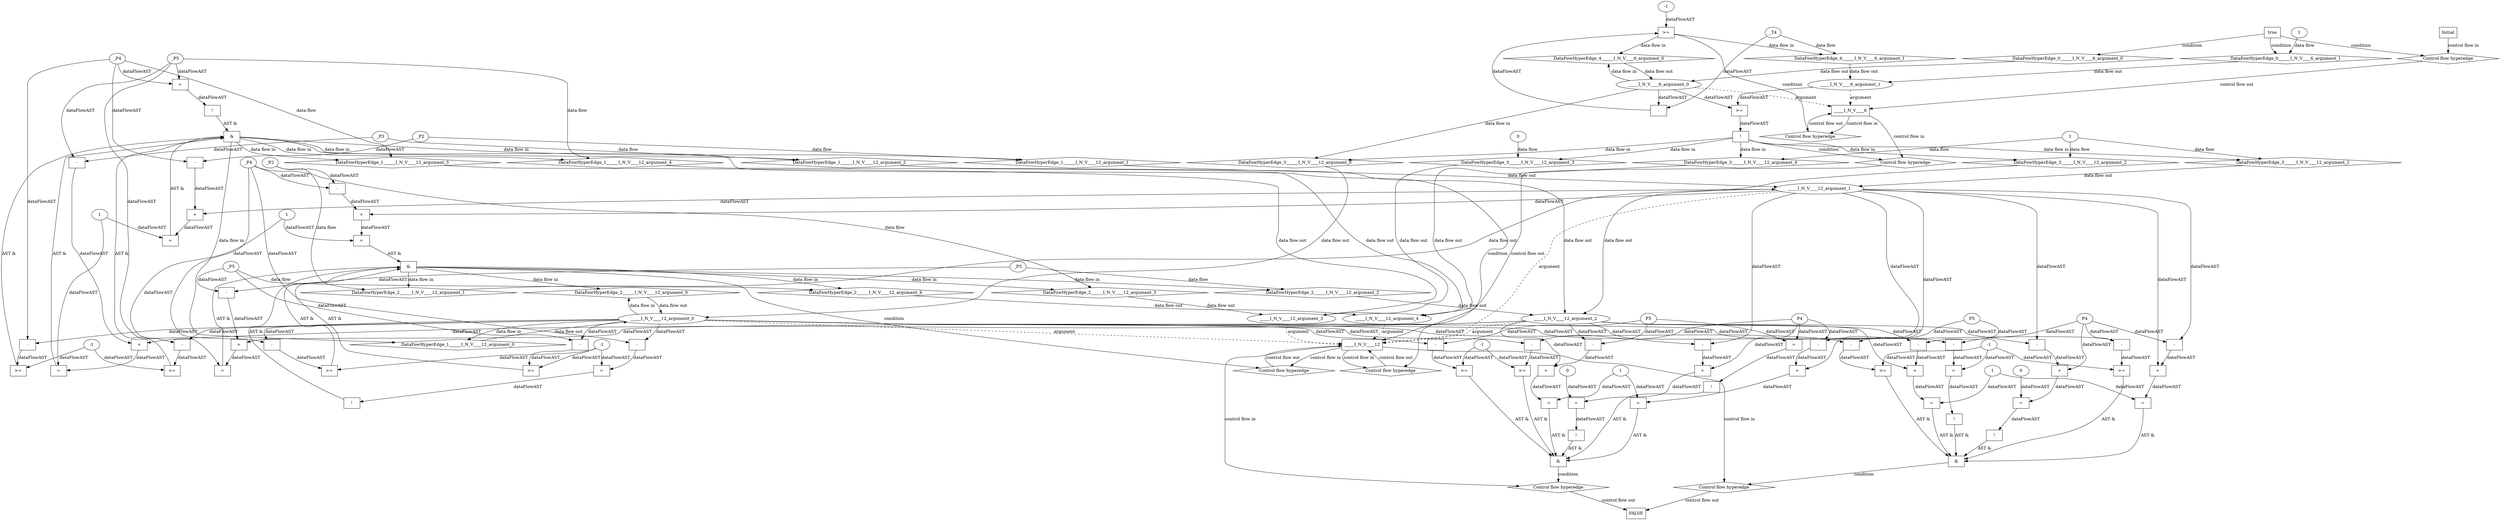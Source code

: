 digraph dag {
"_____I_N_V____12" [label="_____I_N_V____12" nodeName="_____I_N_V____12" class=cfn  shape="rect"];
"_____I_N_V____6" [label="_____I_N_V____6" nodeName="_____I_N_V____6" class=cfn  shape="rect"];
FALSE [label="FALSE" nodeName=FALSE class=cfn  shape="rect"];
Initial [label="Initial" nodeName=Initial class=cfn  shape="rect"];
ControlFowHyperEdge_0 [label="Control flow hyperedge" nodeName=ControlFowHyperEdge_0 class=controlFlowHyperEdge shape="diamond"];
"Initial" -> ControlFowHyperEdge_0 [label="control flow in"]
ControlFowHyperEdge_0 -> "_____I_N_V____6" [label="control flow out"]
ControlFowHyperEdge_1 [label="Control flow hyperedge" nodeName=ControlFowHyperEdge_1 class=controlFlowHyperEdge shape="diamond"];
"_____I_N_V____12" -> ControlFowHyperEdge_1 [label="control flow in"]
ControlFowHyperEdge_1 -> "_____I_N_V____12" [label="control flow out"]
ControlFowHyperEdge_2 [label="Control flow hyperedge" nodeName=ControlFowHyperEdge_2 class=controlFlowHyperEdge shape="diamond"];
"_____I_N_V____12" -> ControlFowHyperEdge_2 [label="control flow in"]
ControlFowHyperEdge_2 -> "_____I_N_V____12" [label="control flow out"]
ControlFowHyperEdge_3 [label="Control flow hyperedge" nodeName=ControlFowHyperEdge_3 class=controlFlowHyperEdge shape="diamond"];
"_____I_N_V____6" -> ControlFowHyperEdge_3 [label="control flow in"]
ControlFowHyperEdge_3 -> "_____I_N_V____12" [label="control flow out"]
ControlFowHyperEdge_4 [label="Control flow hyperedge" nodeName=ControlFowHyperEdge_4 class=controlFlowHyperEdge shape="diamond"];
"_____I_N_V____6" -> ControlFowHyperEdge_4 [label="control flow in"]
ControlFowHyperEdge_4 -> "_____I_N_V____6" [label="control flow out"]
ControlFowHyperEdge_5 [label="Control flow hyperedge" nodeName=ControlFowHyperEdge_5 class=controlFlowHyperEdge shape="diamond"];
"_____I_N_V____12" -> ControlFowHyperEdge_5 [label="control flow in"]
ControlFowHyperEdge_5 -> "FALSE" [label="control flow out"]
ControlFowHyperEdge_6 [label="Control flow hyperedge" nodeName=ControlFowHyperEdge_6 class=controlFlowHyperEdge shape="diamond"];
"_____I_N_V____12" -> ControlFowHyperEdge_6 [label="control flow in"]
ControlFowHyperEdge_6 -> "FALSE" [label="control flow out"]
"_____I_N_V____6_argument_0" [label="_____I_N_V____6_argument_0" nodeName=argument0 class=argument  head="_____I_N_V____6" shape="oval"];
"_____I_N_V____6_argument_0" -> "_____I_N_V____6"[label="argument" style="dashed"]
"_____I_N_V____6_argument_1" [label="_____I_N_V____6_argument_1" nodeName=argument1 class=argument  head="_____I_N_V____6" shape="oval"];
"_____I_N_V____6_argument_1" -> "_____I_N_V____6"[label="argument" style="dashed"]
"_____I_N_V____12_argument_0" [label="_____I_N_V____12_argument_0" nodeName=argument0 class=argument  head="_____I_N_V____12" shape="oval"];
"_____I_N_V____12_argument_0" -> "_____I_N_V____12"[label="argument" style="dashed"]
"_____I_N_V____12_argument_1" [label="_____I_N_V____12_argument_1" nodeName=argument1 class=argument  head="_____I_N_V____12" shape="oval"];
"_____I_N_V____12_argument_1" -> "_____I_N_V____12"[label="argument" style="dashed"]
"_____I_N_V____12_argument_2" [label="_____I_N_V____12_argument_2" nodeName=argument2 class=argument  head="_____I_N_V____12" shape="oval"];
"_____I_N_V____12_argument_2" -> "_____I_N_V____12"[label="argument" style="dashed"]
"_____I_N_V____12_argument_3" [label="_____I_N_V____12_argument_3" nodeName=argument3 class=argument  head="_____I_N_V____12" shape="oval"];
"_____I_N_V____12_argument_3" -> "_____I_N_V____12"[label="argument" style="dashed"]
"_____I_N_V____12_argument_4" [label="_____I_N_V____12_argument_4" nodeName=argument4 class=argument  head="_____I_N_V____12" shape="oval"];
"_____I_N_V____12_argument_4" -> "_____I_N_V____12"[label="argument" style="dashed"]

"true_0" [label="true" nodeName="true_0" class=true shape="rect"];
"true_0" -> "ControlFowHyperEdge_0" [label="condition"];
"xxx_____I_N_V____6___Initial_0xxxdataFlow_0_node_0" [label="1" nodeName="xxx_____I_N_V____6___Initial_0xxxdataFlow_0_node_0" class=Literal ];

"xxx_____I_N_V____6___Initial_0xxxdataFlow_0_node_0" -> "DataFowHyperEdge_0______I_N_V____6_argument_1" [label="data flow"];
"xxx_____I_N_V____12________I_N_V____12_1xxx_and" [label="&" nodeName="xxx_____I_N_V____12________I_N_V____12_1xxx_and" class=Operator shape="rect"];
"xxx_____I_N_V____12________I_N_V____12_1xxxguard1_node_0" [label="=" nodeName="xxx_____I_N_V____12________I_N_V____12_1xxxguard1_node_0" class=Operator  shape="rect"];
"xxx_____I_N_V____12________I_N_V____12_1xxxguard1_node_1" [label="+" nodeName="xxx_____I_N_V____12________I_N_V____12_1xxxguard1_node_1" class= Operator shape="rect"];
"xxx_____I_N_V____12________I_N_V____12_1xxxguard1_node_3" [label="-" nodeName="xxx_____I_N_V____12________I_N_V____12_1xxxguard1_node_3" class= Operator shape="rect"];
"xxx_____I_N_V____12________I_N_V____12_1xxxguard1_node_1" -> "xxx_____I_N_V____12________I_N_V____12_1xxxguard1_node_0"[label="dataFlowAST"]
"xxx_____I_N_V____12________I_N_V____12_1xxxguard_0_node_6" -> "xxx_____I_N_V____12________I_N_V____12_1xxxguard1_node_0"[label="dataFlowAST"]
"_____I_N_V____12_argument_1" -> "xxx_____I_N_V____12________I_N_V____12_1xxxguard1_node_1"[label="dataFlowAST"]
"xxx_____I_N_V____12________I_N_V____12_1xxxguard1_node_3" -> "xxx_____I_N_V____12________I_N_V____12_1xxxguard1_node_1"[label="dataFlowAST"]
"xxx_____I_N_V____12________I_N_V____12_1xxxdataFlow2_node_0" -> "xxx_____I_N_V____12________I_N_V____12_1xxxguard1_node_3"[label="dataFlowAST"]
"xxx_____I_N_V____12________I_N_V____12_1xxxdataFlow_0_node_0" -> "xxx_____I_N_V____12________I_N_V____12_1xxxguard1_node_3"[label="dataFlowAST"]

"xxx_____I_N_V____12________I_N_V____12_1xxxguard1_node_0" -> "xxx_____I_N_V____12________I_N_V____12_1xxx_and" [label="AST &"];
"xxx_____I_N_V____12________I_N_V____12_1xxxguard3_node_0" [label=">=" nodeName="xxx_____I_N_V____12________I_N_V____12_1xxxguard3_node_0" class=Operator  shape="rect"];
"xxx_____I_N_V____12________I_N_V____12_1xxxguard3_node_1" [label="-" nodeName="xxx_____I_N_V____12________I_N_V____12_1xxxguard3_node_1" class= Operator shape="rect"];
"xxx_____I_N_V____12________I_N_V____12_1xxxguard3_node_4" [label="-1" nodeName="xxx_____I_N_V____12________I_N_V____12_1xxxguard3_node_4" class=Literal ];
"xxx_____I_N_V____12________I_N_V____12_1xxxguard3_node_1" -> "xxx_____I_N_V____12________I_N_V____12_1xxxguard3_node_0"[label="dataFlowAST"]
"xxx_____I_N_V____12________I_N_V____12_1xxxguard3_node_4" -> "xxx_____I_N_V____12________I_N_V____12_1xxxguard3_node_0"[label="dataFlowAST"]
"_____I_N_V____12_argument_0" -> "xxx_____I_N_V____12________I_N_V____12_1xxxguard3_node_1"[label="dataFlowAST"]
"xxx_____I_N_V____12________I_N_V____12_1xxxdataFlow3_node_0" -> "xxx_____I_N_V____12________I_N_V____12_1xxxguard3_node_1"[label="dataFlowAST"]

"xxx_____I_N_V____12________I_N_V____12_1xxxguard3_node_0" -> "xxx_____I_N_V____12________I_N_V____12_1xxx_and" [label="AST &"];
"xxx_____I_N_V____12________I_N_V____12_1xxxguard4_node_0" [label=">=" nodeName="xxx_____I_N_V____12________I_N_V____12_1xxxguard4_node_0" class=Operator  shape="rect"];
"xxx_____I_N_V____12________I_N_V____12_1xxxguard4_node_1" [label="-" nodeName="xxx_____I_N_V____12________I_N_V____12_1xxxguard4_node_1" class= Operator shape="rect"];
"xxx_____I_N_V____12________I_N_V____12_1xxxguard4_node_1" -> "xxx_____I_N_V____12________I_N_V____12_1xxxguard4_node_0"[label="dataFlowAST"]
"xxx_____I_N_V____12________I_N_V____12_1xxxguard3_node_4" -> "xxx_____I_N_V____12________I_N_V____12_1xxxguard4_node_0"[label="dataFlowAST"]
"_____I_N_V____12_argument_0" -> "xxx_____I_N_V____12________I_N_V____12_1xxxguard4_node_1"[label="dataFlowAST"]
"xxx_____I_N_V____12________I_N_V____12_1xxxdataFlow2_node_0" -> "xxx_____I_N_V____12________I_N_V____12_1xxxguard4_node_1"[label="dataFlowAST"]

"xxx_____I_N_V____12________I_N_V____12_1xxxguard4_node_0" -> "xxx_____I_N_V____12________I_N_V____12_1xxx_and" [label="AST &"];
"xxx_____I_N_V____12________I_N_V____12_1xxxguard2_node_0" [label="!" nodeName="xxx_____I_N_V____12________I_N_V____12_1xxxguard2_node_0" class=Operator shape="rect"];
"xxx_____I_N_V____12________I_N_V____12_1xxxguard2_node_1" [label="=" nodeName="xxx_____I_N_V____12________I_N_V____12_1xxxguard2_node_1" class=Operator  shape="rect"];
"xxx_____I_N_V____12________I_N_V____12_1xxxguard2_node_1" -> "xxx_____I_N_V____12________I_N_V____12_1xxxguard2_node_0"[label="dataFlowAST"]
"xxx_____I_N_V____12________I_N_V____12_1xxxdataFlow3_node_0" -> "xxx_____I_N_V____12________I_N_V____12_1xxxguard2_node_1"[label="dataFlowAST"]
"xxx_____I_N_V____12________I_N_V____12_1xxxdataFlow2_node_0" -> "xxx_____I_N_V____12________I_N_V____12_1xxxguard2_node_1"[label="dataFlowAST"]

"xxx_____I_N_V____12________I_N_V____12_1xxxguard2_node_0" -> "xxx_____I_N_V____12________I_N_V____12_1xxx_and" [label="AST &"];
"xxx_____I_N_V____12________I_N_V____12_1xxxguard_0_node_0" [label="=" nodeName="xxx_____I_N_V____12________I_N_V____12_1xxxguard_0_node_0" class=Operator  shape="rect"];
"xxx_____I_N_V____12________I_N_V____12_1xxxguard_0_node_1" [label="+" nodeName="xxx_____I_N_V____12________I_N_V____12_1xxxguard_0_node_1" class= Operator shape="rect"];
"xxx_____I_N_V____12________I_N_V____12_1xxxguard_0_node_3" [label="-" nodeName="xxx_____I_N_V____12________I_N_V____12_1xxxguard_0_node_3" class= Operator shape="rect"];
"xxx_____I_N_V____12________I_N_V____12_1xxxguard_0_node_6" [label="1" nodeName="xxx_____I_N_V____12________I_N_V____12_1xxxguard_0_node_6" class=Literal ];
"xxx_____I_N_V____12________I_N_V____12_1xxxguard_0_node_1" -> "xxx_____I_N_V____12________I_N_V____12_1xxxguard_0_node_0"[label="dataFlowAST"]
"xxx_____I_N_V____12________I_N_V____12_1xxxguard_0_node_6" -> "xxx_____I_N_V____12________I_N_V____12_1xxxguard_0_node_0"[label="dataFlowAST"]
"_____I_N_V____12_argument_2" -> "xxx_____I_N_V____12________I_N_V____12_1xxxguard_0_node_1"[label="dataFlowAST"]
"xxx_____I_N_V____12________I_N_V____12_1xxxguard_0_node_3" -> "xxx_____I_N_V____12________I_N_V____12_1xxxguard_0_node_1"[label="dataFlowAST"]
"xxx_____I_N_V____12________I_N_V____12_1xxxdataFlow3_node_0" -> "xxx_____I_N_V____12________I_N_V____12_1xxxguard_0_node_3"[label="dataFlowAST"]
"xxx_____I_N_V____12________I_N_V____12_1xxxdataFlow1_node_0" -> "xxx_____I_N_V____12________I_N_V____12_1xxxguard_0_node_3"[label="dataFlowAST"]

"xxx_____I_N_V____12________I_N_V____12_1xxxguard_0_node_0" -> "xxx_____I_N_V____12________I_N_V____12_1xxx_and" [label="AST &"];
"xxx_____I_N_V____12________I_N_V____12_1xxx_and" -> "ControlFowHyperEdge_1" [label="condition"];
"xxx_____I_N_V____12________I_N_V____12_1xxxdataFlow_0_node_0" [label="_P2" nodeName="xxx_____I_N_V____12________I_N_V____12_1xxxdataFlow_0_node_0" class=Constant ];

"xxx_____I_N_V____12________I_N_V____12_1xxxdataFlow_0_node_0" -> "DataFowHyperEdge_1______I_N_V____12_argument_1" [label="data flow"];
"xxx_____I_N_V____12________I_N_V____12_1xxxdataFlow1_node_0" [label="_P3" nodeName="xxx_____I_N_V____12________I_N_V____12_1xxxdataFlow1_node_0" class=Constant ];

"xxx_____I_N_V____12________I_N_V____12_1xxxdataFlow1_node_0" -> "DataFowHyperEdge_1______I_N_V____12_argument_2" [label="data flow"];
"xxx_____I_N_V____12________I_N_V____12_1xxxdataFlow2_node_0" [label="_P4" nodeName="xxx_____I_N_V____12________I_N_V____12_1xxxdataFlow2_node_0" class=Constant ];

"xxx_____I_N_V____12________I_N_V____12_1xxxdataFlow2_node_0" -> "DataFowHyperEdge_1______I_N_V____12_argument_3" [label="data flow"];
"xxx_____I_N_V____12________I_N_V____12_1xxxdataFlow3_node_0" [label="_P5" nodeName="xxx_____I_N_V____12________I_N_V____12_1xxxdataFlow3_node_0" class=Constant ];

"xxx_____I_N_V____12________I_N_V____12_1xxxdataFlow3_node_0" -> "DataFowHyperEdge_1______I_N_V____12_argument_4" [label="data flow"];
"xxx_____I_N_V____12________I_N_V____12_2xxx_and" [label="&" nodeName="xxx_____I_N_V____12________I_N_V____12_2xxx_and" class=Operator shape="rect"];
"xxx_____I_N_V____12________I_N_V____12_2xxxguard1_node_0" [label="=" nodeName="xxx_____I_N_V____12________I_N_V____12_2xxxguard1_node_0" class=Operator  shape="rect"];
"xxx_____I_N_V____12________I_N_V____12_2xxxguard1_node_1" [label="+" nodeName="xxx_____I_N_V____12________I_N_V____12_2xxxguard1_node_1" class= Operator shape="rect"];
"xxx_____I_N_V____12________I_N_V____12_2xxxguard1_node_3" [label="-" nodeName="xxx_____I_N_V____12________I_N_V____12_2xxxguard1_node_3" class= Operator shape="rect"];
"xxx_____I_N_V____12________I_N_V____12_2xxxguard1_node_1" -> "xxx_____I_N_V____12________I_N_V____12_2xxxguard1_node_0"[label="dataFlowAST"]
"xxx_____I_N_V____12________I_N_V____12_2xxxguard_0_node_6" -> "xxx_____I_N_V____12________I_N_V____12_2xxxguard1_node_0"[label="dataFlowAST"]
"_____I_N_V____12_argument_1" -> "xxx_____I_N_V____12________I_N_V____12_2xxxguard1_node_1"[label="dataFlowAST"]
"xxx_____I_N_V____12________I_N_V____12_2xxxguard1_node_3" -> "xxx_____I_N_V____12________I_N_V____12_2xxxguard1_node_1"[label="dataFlowAST"]
"xxx_____I_N_V____12________I_N_V____12_2xxxdataFlow2_node_0" -> "xxx_____I_N_V____12________I_N_V____12_2xxxguard1_node_3"[label="dataFlowAST"]
"xxx_____I_N_V____12________I_N_V____12_2xxxdataFlow_0_node_0" -> "xxx_____I_N_V____12________I_N_V____12_2xxxguard1_node_3"[label="dataFlowAST"]

"xxx_____I_N_V____12________I_N_V____12_2xxxguard1_node_0" -> "xxx_____I_N_V____12________I_N_V____12_2xxx_and" [label="AST &"];
"xxx_____I_N_V____12________I_N_V____12_2xxxguard3_node_0" [label=">=" nodeName="xxx_____I_N_V____12________I_N_V____12_2xxxguard3_node_0" class=Operator  shape="rect"];
"xxx_____I_N_V____12________I_N_V____12_2xxxguard3_node_1" [label="-" nodeName="xxx_____I_N_V____12________I_N_V____12_2xxxguard3_node_1" class= Operator shape="rect"];
"xxx_____I_N_V____12________I_N_V____12_2xxxguard3_node_1" -> "xxx_____I_N_V____12________I_N_V____12_2xxxguard3_node_0"[label="dataFlowAST"]
"xxx_____I_N_V____12________I_N_V____12_2xxxguard2_node_5" -> "xxx_____I_N_V____12________I_N_V____12_2xxxguard3_node_0"[label="dataFlowAST"]
"_____I_N_V____12_argument_0" -> "xxx_____I_N_V____12________I_N_V____12_2xxxguard3_node_1"[label="dataFlowAST"]
"xxx_____I_N_V____12________I_N_V____12_2xxxdataFlow3_node_0" -> "xxx_____I_N_V____12________I_N_V____12_2xxxguard3_node_1"[label="dataFlowAST"]

"xxx_____I_N_V____12________I_N_V____12_2xxxguard3_node_0" -> "xxx_____I_N_V____12________I_N_V____12_2xxx_and" [label="AST &"];
"xxx_____I_N_V____12________I_N_V____12_2xxxguard_0_node_0" [label="=" nodeName="xxx_____I_N_V____12________I_N_V____12_2xxxguard_0_node_0" class=Operator  shape="rect"];
"xxx_____I_N_V____12________I_N_V____12_2xxxguard_0_node_1" [label="+" nodeName="xxx_____I_N_V____12________I_N_V____12_2xxxguard_0_node_1" class= Operator shape="rect"];
"xxx_____I_N_V____12________I_N_V____12_2xxxguard_0_node_3" [label="-" nodeName="xxx_____I_N_V____12________I_N_V____12_2xxxguard_0_node_3" class= Operator shape="rect"];
"xxx_____I_N_V____12________I_N_V____12_2xxxguard_0_node_6" [label="1" nodeName="xxx_____I_N_V____12________I_N_V____12_2xxxguard_0_node_6" class=Literal ];
"xxx_____I_N_V____12________I_N_V____12_2xxxguard_0_node_1" -> "xxx_____I_N_V____12________I_N_V____12_2xxxguard_0_node_0"[label="dataFlowAST"]
"xxx_____I_N_V____12________I_N_V____12_2xxxguard_0_node_6" -> "xxx_____I_N_V____12________I_N_V____12_2xxxguard_0_node_0"[label="dataFlowAST"]
"_____I_N_V____12_argument_2" -> "xxx_____I_N_V____12________I_N_V____12_2xxxguard_0_node_1"[label="dataFlowAST"]
"xxx_____I_N_V____12________I_N_V____12_2xxxguard_0_node_3" -> "xxx_____I_N_V____12________I_N_V____12_2xxxguard_0_node_1"[label="dataFlowAST"]
"xxx_____I_N_V____12________I_N_V____12_2xxxdataFlow3_node_0" -> "xxx_____I_N_V____12________I_N_V____12_2xxxguard_0_node_3"[label="dataFlowAST"]
"xxx_____I_N_V____12________I_N_V____12_2xxxdataFlow1_node_0" -> "xxx_____I_N_V____12________I_N_V____12_2xxxguard_0_node_3"[label="dataFlowAST"]

"xxx_____I_N_V____12________I_N_V____12_2xxxguard_0_node_0" -> "xxx_____I_N_V____12________I_N_V____12_2xxx_and" [label="AST &"];
"xxx_____I_N_V____12________I_N_V____12_2xxxguard2_node_0" [label="!" nodeName="xxx_____I_N_V____12________I_N_V____12_2xxxguard2_node_0" class=Operator shape="rect"];
"xxx_____I_N_V____12________I_N_V____12_2xxxguard2_node_1" [label="=" nodeName="xxx_____I_N_V____12________I_N_V____12_2xxxguard2_node_1" class=Operator  shape="rect"];
"xxx_____I_N_V____12________I_N_V____12_2xxxguard2_node_2" [label="-" nodeName="xxx_____I_N_V____12________I_N_V____12_2xxxguard2_node_2" class= Operator shape="rect"];
"xxx_____I_N_V____12________I_N_V____12_2xxxguard2_node_5" [label="-1" nodeName="xxx_____I_N_V____12________I_N_V____12_2xxxguard2_node_5" class=Literal ];
"xxx_____I_N_V____12________I_N_V____12_2xxxguard2_node_1" -> "xxx_____I_N_V____12________I_N_V____12_2xxxguard2_node_0"[label="dataFlowAST"]
"xxx_____I_N_V____12________I_N_V____12_2xxxguard2_node_2" -> "xxx_____I_N_V____12________I_N_V____12_2xxxguard2_node_1"[label="dataFlowAST"]
"xxx_____I_N_V____12________I_N_V____12_2xxxguard2_node_5" -> "xxx_____I_N_V____12________I_N_V____12_2xxxguard2_node_1"[label="dataFlowAST"]
"_____I_N_V____12_argument_0" -> "xxx_____I_N_V____12________I_N_V____12_2xxxguard2_node_2"[label="dataFlowAST"]
"xxx_____I_N_V____12________I_N_V____12_2xxxdataFlow2_node_0" -> "xxx_____I_N_V____12________I_N_V____12_2xxxguard2_node_2"[label="dataFlowAST"]

"xxx_____I_N_V____12________I_N_V____12_2xxxguard2_node_0" -> "xxx_____I_N_V____12________I_N_V____12_2xxx_and" [label="AST &"];
"xxx_____I_N_V____12________I_N_V____12_2xxxguard4_node_0" [label=">=" nodeName="xxx_____I_N_V____12________I_N_V____12_2xxxguard4_node_0" class=Operator  shape="rect"];
"xxx_____I_N_V____12________I_N_V____12_2xxxguard4_node_1" [label="-" nodeName="xxx_____I_N_V____12________I_N_V____12_2xxxguard4_node_1" class= Operator shape="rect"];
"xxx_____I_N_V____12________I_N_V____12_2xxxguard4_node_1" -> "xxx_____I_N_V____12________I_N_V____12_2xxxguard4_node_0"[label="dataFlowAST"]
"xxx_____I_N_V____12________I_N_V____12_2xxxguard2_node_5" -> "xxx_____I_N_V____12________I_N_V____12_2xxxguard4_node_0"[label="dataFlowAST"]
"_____I_N_V____12_argument_0" -> "xxx_____I_N_V____12________I_N_V____12_2xxxguard4_node_1"[label="dataFlowAST"]
"xxx_____I_N_V____12________I_N_V____12_2xxxdataFlow2_node_0" -> "xxx_____I_N_V____12________I_N_V____12_2xxxguard4_node_1"[label="dataFlowAST"]

"xxx_____I_N_V____12________I_N_V____12_2xxxguard4_node_0" -> "xxx_____I_N_V____12________I_N_V____12_2xxx_and" [label="AST &"];
"xxx_____I_N_V____12________I_N_V____12_2xxx_and" -> "ControlFowHyperEdge_2" [label="condition"];
"xxx_____I_N_V____12________I_N_V____12_2xxxdataFlow_0_node_0" [label="_P2" nodeName="xxx_____I_N_V____12________I_N_V____12_2xxxdataFlow_0_node_0" class=Constant ];

"xxx_____I_N_V____12________I_N_V____12_2xxxdataFlow_0_node_0" -> "DataFowHyperEdge_2______I_N_V____12_argument_1" [label="data flow"];
"xxx_____I_N_V____12________I_N_V____12_2xxxdataFlow1_node_0" [label="_P3" nodeName="xxx_____I_N_V____12________I_N_V____12_2xxxdataFlow1_node_0" class=Constant ];

"xxx_____I_N_V____12________I_N_V____12_2xxxdataFlow1_node_0" -> "DataFowHyperEdge_2______I_N_V____12_argument_2" [label="data flow"];
"xxx_____I_N_V____12________I_N_V____12_2xxxdataFlow2_node_0" [label="_P4" nodeName="xxx_____I_N_V____12________I_N_V____12_2xxxdataFlow2_node_0" class=Constant ];

"xxx_____I_N_V____12________I_N_V____12_2xxxdataFlow2_node_0" -> "DataFowHyperEdge_2______I_N_V____12_argument_3" [label="data flow"];
"xxx_____I_N_V____12________I_N_V____12_2xxxdataFlow3_node_0" [label="_P5" nodeName="xxx_____I_N_V____12________I_N_V____12_2xxxdataFlow3_node_0" class=Constant ];

"xxx_____I_N_V____12________I_N_V____12_2xxxdataFlow3_node_0" -> "DataFowHyperEdge_2______I_N_V____12_argument_4" [label="data flow"];
"xxx_____I_N_V____12________I_N_V____6_3xxxguard_0_node_0" [label="!" nodeName="xxx_____I_N_V____12________I_N_V____6_3xxxguard_0_node_0" class=Operator shape="rect"];
"xxx_____I_N_V____12________I_N_V____6_3xxxguard_0_node_1" [label=">=" nodeName="xxx_____I_N_V____12________I_N_V____6_3xxxguard_0_node_1" class=Operator  shape="rect"];
"xxx_____I_N_V____12________I_N_V____6_3xxxguard_0_node_1" -> "xxx_____I_N_V____12________I_N_V____6_3xxxguard_0_node_0"[label="dataFlowAST"]
"_____I_N_V____6_argument_0" -> "xxx_____I_N_V____12________I_N_V____6_3xxxguard_0_node_1"[label="dataFlowAST"]
"_____I_N_V____6_argument_1" -> "xxx_____I_N_V____12________I_N_V____6_3xxxguard_0_node_1"[label="dataFlowAST"]

"xxx_____I_N_V____12________I_N_V____6_3xxxguard_0_node_0" -> "ControlFowHyperEdge_3" [label="condition"];
"xxx_____I_N_V____12________I_N_V____6_3xxxdataFlow_0_node_0" [label="1" nodeName="xxx_____I_N_V____12________I_N_V____6_3xxxdataFlow_0_node_0" class=Literal ];

"xxx_____I_N_V____12________I_N_V____6_3xxxdataFlow_0_node_0" -> "DataFowHyperEdge_3______I_N_V____12_argument_1" [label="data flow"];

"xxx_____I_N_V____12________I_N_V____6_3xxxdataFlow_0_node_0" -> "DataFowHyperEdge_3______I_N_V____12_argument_2" [label="data flow"];
"xxx_____I_N_V____12________I_N_V____6_3xxxdataFlow2_node_0" [label="0" nodeName="xxx_____I_N_V____12________I_N_V____6_3xxxdataFlow2_node_0" class=Literal ];

"xxx_____I_N_V____12________I_N_V____6_3xxxdataFlow2_node_0" -> "DataFowHyperEdge_3______I_N_V____12_argument_3" [label="data flow"];

"xxx_____I_N_V____12________I_N_V____6_3xxxdataFlow_0_node_0" -> "DataFowHyperEdge_3______I_N_V____12_argument_4" [label="data flow"];
"xxx_____I_N_V____6________I_N_V____6_4xxxguard_0_node_0" [label=">=" nodeName="xxx_____I_N_V____6________I_N_V____6_4xxxguard_0_node_0" class=Operator  shape="rect"];
"xxx_____I_N_V____6________I_N_V____6_4xxxguard_0_node_1" [label="-" nodeName="xxx_____I_N_V____6________I_N_V____6_4xxxguard_0_node_1" class= Operator shape="rect"];
"xxx_____I_N_V____6________I_N_V____6_4xxxguard_0_node_4" [label="-1" nodeName="xxx_____I_N_V____6________I_N_V____6_4xxxguard_0_node_4" class=Literal ];
"xxx_____I_N_V____6________I_N_V____6_4xxxguard_0_node_1" -> "xxx_____I_N_V____6________I_N_V____6_4xxxguard_0_node_0"[label="dataFlowAST"]
"xxx_____I_N_V____6________I_N_V____6_4xxxguard_0_node_4" -> "xxx_____I_N_V____6________I_N_V____6_4xxxguard_0_node_0"[label="dataFlowAST"]
"_____I_N_V____6_argument_0" -> "xxx_____I_N_V____6________I_N_V____6_4xxxguard_0_node_1"[label="dataFlowAST"]
"xxx_____I_N_V____6________I_N_V____6_4xxxdataFlow_0_node_0" -> "xxx_____I_N_V____6________I_N_V____6_4xxxguard_0_node_1"[label="dataFlowAST"]

"xxx_____I_N_V____6________I_N_V____6_4xxxguard_0_node_0" -> "ControlFowHyperEdge_4" [label="condition"];
"xxx_____I_N_V____6________I_N_V____6_4xxxdataFlow_0_node_0" [label="_T4" nodeName="xxx_____I_N_V____6________I_N_V____6_4xxxdataFlow_0_node_0" class=Constant ];

"xxx_____I_N_V____6________I_N_V____6_4xxxdataFlow_0_node_0" -> "DataFowHyperEdge_4______I_N_V____6_argument_1" [label="data flow"];
"xxxFALSE________I_N_V____12_5xxx_and" [label="&" nodeName="xxxFALSE________I_N_V____12_5xxx_and" class=Operator shape="rect"];
"xxxFALSE________I_N_V____12_5xxxguard1_node_0" [label=">=" nodeName="xxxFALSE________I_N_V____12_5xxxguard1_node_0" class=Operator  shape="rect"];
"xxxFALSE________I_N_V____12_5xxxguard1_node_1" [label="-" nodeName="xxxFALSE________I_N_V____12_5xxxguard1_node_1" class= Operator shape="rect"];
"xxxFALSE________I_N_V____12_5xxxguard1_node_3" [label="P4" nodeName="xxxFALSE________I_N_V____12_5xxxguard1_node_3" class=Constant ];
"xxxFALSE________I_N_V____12_5xxxguard1_node_1" -> "xxxFALSE________I_N_V____12_5xxxguard1_node_0"[label="dataFlowAST"]
"xxxFALSE________I_N_V____12_5xxxguard_0_node_4" -> "xxxFALSE________I_N_V____12_5xxxguard1_node_0"[label="dataFlowAST"]
"_____I_N_V____12_argument_0" -> "xxxFALSE________I_N_V____12_5xxxguard1_node_1"[label="dataFlowAST"]
"xxxFALSE________I_N_V____12_5xxxguard1_node_3" -> "xxxFALSE________I_N_V____12_5xxxguard1_node_1"[label="dataFlowAST"]

"xxxFALSE________I_N_V____12_5xxxguard1_node_0" -> "xxxFALSE________I_N_V____12_5xxx_and" [label="AST &"];
"xxxFALSE________I_N_V____12_5xxxguard3_node_0" [label="=" nodeName="xxxFALSE________I_N_V____12_5xxxguard3_node_0" class=Operator  shape="rect"];
"xxxFALSE________I_N_V____12_5xxxguard3_node_1" [label="+" nodeName="xxxFALSE________I_N_V____12_5xxxguard3_node_1" class= Operator shape="rect"];
"xxxFALSE________I_N_V____12_5xxxguard3_node_3" [label="-" nodeName="xxxFALSE________I_N_V____12_5xxxguard3_node_3" class= Operator shape="rect"];
"xxxFALSE________I_N_V____12_5xxxguard3_node_6" [label="1" nodeName="xxxFALSE________I_N_V____12_5xxxguard3_node_6" class=Literal ];
"xxxFALSE________I_N_V____12_5xxxguard3_node_1" -> "xxxFALSE________I_N_V____12_5xxxguard3_node_0"[label="dataFlowAST"]
"xxxFALSE________I_N_V____12_5xxxguard3_node_6" -> "xxxFALSE________I_N_V____12_5xxxguard3_node_0"[label="dataFlowAST"]
"_____I_N_V____12_argument_1" -> "xxxFALSE________I_N_V____12_5xxxguard3_node_1"[label="dataFlowAST"]
"xxxFALSE________I_N_V____12_5xxxguard3_node_3" -> "xxxFALSE________I_N_V____12_5xxxguard3_node_1"[label="dataFlowAST"]
"xxxFALSE________I_N_V____12_5xxxguard1_node_3" -> "xxxFALSE________I_N_V____12_5xxxguard3_node_3"[label="dataFlowAST"]
"_____I_N_V____12_argument_1" -> "xxxFALSE________I_N_V____12_5xxxguard3_node_3"[label="dataFlowAST"]

"xxxFALSE________I_N_V____12_5xxxguard3_node_0" -> "xxxFALSE________I_N_V____12_5xxx_and" [label="AST &"];
"xxxFALSE________I_N_V____12_5xxxguard_0_node_0" [label=">=" nodeName="xxxFALSE________I_N_V____12_5xxxguard_0_node_0" class=Operator  shape="rect"];
"xxxFALSE________I_N_V____12_5xxxguard_0_node_1" [label="-" nodeName="xxxFALSE________I_N_V____12_5xxxguard_0_node_1" class= Operator shape="rect"];
"xxxFALSE________I_N_V____12_5xxxguard_0_node_3" [label="P5" nodeName="xxxFALSE________I_N_V____12_5xxxguard_0_node_3" class=Constant ];
"xxxFALSE________I_N_V____12_5xxxguard_0_node_4" [label="-1" nodeName="xxxFALSE________I_N_V____12_5xxxguard_0_node_4" class=Literal ];
"xxxFALSE________I_N_V____12_5xxxguard_0_node_1" -> "xxxFALSE________I_N_V____12_5xxxguard_0_node_0"[label="dataFlowAST"]
"xxxFALSE________I_N_V____12_5xxxguard_0_node_4" -> "xxxFALSE________I_N_V____12_5xxxguard_0_node_0"[label="dataFlowAST"]
"_____I_N_V____12_argument_0" -> "xxxFALSE________I_N_V____12_5xxxguard_0_node_1"[label="dataFlowAST"]
"xxxFALSE________I_N_V____12_5xxxguard_0_node_3" -> "xxxFALSE________I_N_V____12_5xxxguard_0_node_1"[label="dataFlowAST"]

"xxxFALSE________I_N_V____12_5xxxguard_0_node_0" -> "xxxFALSE________I_N_V____12_5xxx_and" [label="AST &"];
"xxxFALSE________I_N_V____12_5xxxguard4_node_0" [label="=" nodeName="xxxFALSE________I_N_V____12_5xxxguard4_node_0" class=Operator  shape="rect"];
"xxxFALSE________I_N_V____12_5xxxguard4_node_1" [label="+" nodeName="xxxFALSE________I_N_V____12_5xxxguard4_node_1" class= Operator shape="rect"];
"xxxFALSE________I_N_V____12_5xxxguard4_node_3" [label="-" nodeName="xxxFALSE________I_N_V____12_5xxxguard4_node_3" class= Operator shape="rect"];
"xxxFALSE________I_N_V____12_5xxxguard4_node_1" -> "xxxFALSE________I_N_V____12_5xxxguard4_node_0"[label="dataFlowAST"]
"xxxFALSE________I_N_V____12_5xxxguard3_node_6" -> "xxxFALSE________I_N_V____12_5xxxguard4_node_0"[label="dataFlowAST"]
"_____I_N_V____12_argument_2" -> "xxxFALSE________I_N_V____12_5xxxguard4_node_1"[label="dataFlowAST"]
"xxxFALSE________I_N_V____12_5xxxguard4_node_3" -> "xxxFALSE________I_N_V____12_5xxxguard4_node_1"[label="dataFlowAST"]
"xxxFALSE________I_N_V____12_5xxxguard_0_node_3" -> "xxxFALSE________I_N_V____12_5xxxguard4_node_3"[label="dataFlowAST"]
"_____I_N_V____12_argument_2" -> "xxxFALSE________I_N_V____12_5xxxguard4_node_3"[label="dataFlowAST"]

"xxxFALSE________I_N_V____12_5xxxguard4_node_0" -> "xxxFALSE________I_N_V____12_5xxx_and" [label="AST &"];
"xxxFALSE________I_N_V____12_5xxxguard2_node_0" [label="!" nodeName="xxxFALSE________I_N_V____12_5xxxguard2_node_0" class=Operator shape="rect"];
"xxxFALSE________I_N_V____12_5xxxguard2_node_1" [label="=" nodeName="xxxFALSE________I_N_V____12_5xxxguard2_node_1" class=Operator  shape="rect"];
"xxxFALSE________I_N_V____12_5xxxguard2_node_2" [label="+" nodeName="xxxFALSE________I_N_V____12_5xxxguard2_node_2" class= Operator shape="rect"];
"xxxFALSE________I_N_V____12_5xxxguard2_node_4" [label="-" nodeName="xxxFALSE________I_N_V____12_5xxxguard2_node_4" class= Operator shape="rect"];
"xxxFALSE________I_N_V____12_5xxxguard2_node_7" [label="0" nodeName="xxxFALSE________I_N_V____12_5xxxguard2_node_7" class=Literal ];
"xxxFALSE________I_N_V____12_5xxxguard2_node_1" -> "xxxFALSE________I_N_V____12_5xxxguard2_node_0"[label="dataFlowAST"]
"xxxFALSE________I_N_V____12_5xxxguard2_node_2" -> "xxxFALSE________I_N_V____12_5xxxguard2_node_1"[label="dataFlowAST"]
"xxxFALSE________I_N_V____12_5xxxguard2_node_7" -> "xxxFALSE________I_N_V____12_5xxxguard2_node_1"[label="dataFlowAST"]
"xxxFALSE________I_N_V____12_5xxxguard1_node_3" -> "xxxFALSE________I_N_V____12_5xxxguard2_node_2"[label="dataFlowAST"]
"xxxFALSE________I_N_V____12_5xxxguard2_node_4" -> "xxxFALSE________I_N_V____12_5xxxguard2_node_2"[label="dataFlowAST"]
"_____I_N_V____12_argument_1" -> "xxxFALSE________I_N_V____12_5xxxguard2_node_4"[label="dataFlowAST"]
"_____I_N_V____12_argument_2" -> "xxxFALSE________I_N_V____12_5xxxguard2_node_4"[label="dataFlowAST"]

"xxxFALSE________I_N_V____12_5xxxguard2_node_0" -> "xxxFALSE________I_N_V____12_5xxx_and" [label="AST &"];
"xxxFALSE________I_N_V____12_5xxxguard5_node_0" [label="!" nodeName="xxxFALSE________I_N_V____12_5xxxguard5_node_0" class=Operator shape="rect"];
"xxxFALSE________I_N_V____12_5xxxguard5_node_1" [label="=" nodeName="xxxFALSE________I_N_V____12_5xxxguard5_node_1" class=Operator  shape="rect"];
"xxxFALSE________I_N_V____12_5xxxguard5_node_1" -> "xxxFALSE________I_N_V____12_5xxxguard5_node_0"[label="dataFlowAST"]
"xxxFALSE________I_N_V____12_5xxxguard_0_node_3" -> "xxxFALSE________I_N_V____12_5xxxguard5_node_1"[label="dataFlowAST"]
"xxxFALSE________I_N_V____12_5xxxguard1_node_3" -> "xxxFALSE________I_N_V____12_5xxxguard5_node_1"[label="dataFlowAST"]

"xxxFALSE________I_N_V____12_5xxxguard5_node_0" -> "xxxFALSE________I_N_V____12_5xxx_and" [label="AST &"];
"xxxFALSE________I_N_V____12_5xxx_and" -> "ControlFowHyperEdge_5" [label="condition"];
"xxxFALSE________I_N_V____12_6xxx_and" [label="&" nodeName="xxxFALSE________I_N_V____12_6xxx_and" class=Operator shape="rect"];
"xxxFALSE________I_N_V____12_6xxxguard1_node_0" [label=">=" nodeName="xxxFALSE________I_N_V____12_6xxxguard1_node_0" class=Operator  shape="rect"];
"xxxFALSE________I_N_V____12_6xxxguard1_node_1" [label="-" nodeName="xxxFALSE________I_N_V____12_6xxxguard1_node_1" class= Operator shape="rect"];
"xxxFALSE________I_N_V____12_6xxxguard1_node_3" [label="P4" nodeName="xxxFALSE________I_N_V____12_6xxxguard1_node_3" class=Constant ];
"xxxFALSE________I_N_V____12_6xxxguard1_node_1" -> "xxxFALSE________I_N_V____12_6xxxguard1_node_0"[label="dataFlowAST"]
"xxxFALSE________I_N_V____12_6xxxguard_0_node_4" -> "xxxFALSE________I_N_V____12_6xxxguard1_node_0"[label="dataFlowAST"]
"_____I_N_V____12_argument_0" -> "xxxFALSE________I_N_V____12_6xxxguard1_node_1"[label="dataFlowAST"]
"xxxFALSE________I_N_V____12_6xxxguard1_node_3" -> "xxxFALSE________I_N_V____12_6xxxguard1_node_1"[label="dataFlowAST"]

"xxxFALSE________I_N_V____12_6xxxguard1_node_0" -> "xxxFALSE________I_N_V____12_6xxx_and" [label="AST &"];
"xxxFALSE________I_N_V____12_6xxxguard2_node_0" [label="!" nodeName="xxxFALSE________I_N_V____12_6xxxguard2_node_0" class=Operator shape="rect"];
"xxxFALSE________I_N_V____12_6xxxguard2_node_1" [label="=" nodeName="xxxFALSE________I_N_V____12_6xxxguard2_node_1" class=Operator  shape="rect"];
"xxxFALSE________I_N_V____12_6xxxguard2_node_2" [label="+" nodeName="xxxFALSE________I_N_V____12_6xxxguard2_node_2" class= Operator shape="rect"];
"xxxFALSE________I_N_V____12_6xxxguard2_node_4" [label="-" nodeName="xxxFALSE________I_N_V____12_6xxxguard2_node_4" class= Operator shape="rect"];
"xxxFALSE________I_N_V____12_6xxxguard2_node_7" [label="0" nodeName="xxxFALSE________I_N_V____12_6xxxguard2_node_7" class=Literal ];
"xxxFALSE________I_N_V____12_6xxxguard2_node_1" -> "xxxFALSE________I_N_V____12_6xxxguard2_node_0"[label="dataFlowAST"]
"xxxFALSE________I_N_V____12_6xxxguard2_node_2" -> "xxxFALSE________I_N_V____12_6xxxguard2_node_1"[label="dataFlowAST"]
"xxxFALSE________I_N_V____12_6xxxguard2_node_7" -> "xxxFALSE________I_N_V____12_6xxxguard2_node_1"[label="dataFlowAST"]
"xxxFALSE________I_N_V____12_6xxxguard1_node_3" -> "xxxFALSE________I_N_V____12_6xxxguard2_node_2"[label="dataFlowAST"]
"xxxFALSE________I_N_V____12_6xxxguard2_node_4" -> "xxxFALSE________I_N_V____12_6xxxguard2_node_2"[label="dataFlowAST"]
"_____I_N_V____12_argument_1" -> "xxxFALSE________I_N_V____12_6xxxguard2_node_4"[label="dataFlowAST"]
"_____I_N_V____12_argument_2" -> "xxxFALSE________I_N_V____12_6xxxguard2_node_4"[label="dataFlowAST"]

"xxxFALSE________I_N_V____12_6xxxguard2_node_0" -> "xxxFALSE________I_N_V____12_6xxx_and" [label="AST &"];
"xxxFALSE________I_N_V____12_6xxxguard4_node_0" [label="=" nodeName="xxxFALSE________I_N_V____12_6xxxguard4_node_0" class=Operator  shape="rect"];
"xxxFALSE________I_N_V____12_6xxxguard4_node_1" [label="+" nodeName="xxxFALSE________I_N_V____12_6xxxguard4_node_1" class= Operator shape="rect"];
"xxxFALSE________I_N_V____12_6xxxguard4_node_3" [label="-" nodeName="xxxFALSE________I_N_V____12_6xxxguard4_node_3" class= Operator shape="rect"];
"xxxFALSE________I_N_V____12_6xxxguard4_node_1" -> "xxxFALSE________I_N_V____12_6xxxguard4_node_0"[label="dataFlowAST"]
"xxxFALSE________I_N_V____12_6xxxguard3_node_6" -> "xxxFALSE________I_N_V____12_6xxxguard4_node_0"[label="dataFlowAST"]
"_____I_N_V____12_argument_2" -> "xxxFALSE________I_N_V____12_6xxxguard4_node_1"[label="dataFlowAST"]
"xxxFALSE________I_N_V____12_6xxxguard4_node_3" -> "xxxFALSE________I_N_V____12_6xxxguard4_node_1"[label="dataFlowAST"]
"xxxFALSE________I_N_V____12_6xxxguard_0_node_3" -> "xxxFALSE________I_N_V____12_6xxxguard4_node_3"[label="dataFlowAST"]
"_____I_N_V____12_argument_2" -> "xxxFALSE________I_N_V____12_6xxxguard4_node_3"[label="dataFlowAST"]

"xxxFALSE________I_N_V____12_6xxxguard4_node_0" -> "xxxFALSE________I_N_V____12_6xxx_and" [label="AST &"];
"xxxFALSE________I_N_V____12_6xxxguard3_node_0" [label="=" nodeName="xxxFALSE________I_N_V____12_6xxxguard3_node_0" class=Operator  shape="rect"];
"xxxFALSE________I_N_V____12_6xxxguard3_node_1" [label="+" nodeName="xxxFALSE________I_N_V____12_6xxxguard3_node_1" class= Operator shape="rect"];
"xxxFALSE________I_N_V____12_6xxxguard3_node_3" [label="-" nodeName="xxxFALSE________I_N_V____12_6xxxguard3_node_3" class= Operator shape="rect"];
"xxxFALSE________I_N_V____12_6xxxguard3_node_6" [label="1" nodeName="xxxFALSE________I_N_V____12_6xxxguard3_node_6" class=Literal ];
"xxxFALSE________I_N_V____12_6xxxguard3_node_1" -> "xxxFALSE________I_N_V____12_6xxxguard3_node_0"[label="dataFlowAST"]
"xxxFALSE________I_N_V____12_6xxxguard3_node_6" -> "xxxFALSE________I_N_V____12_6xxxguard3_node_0"[label="dataFlowAST"]
"_____I_N_V____12_argument_1" -> "xxxFALSE________I_N_V____12_6xxxguard3_node_1"[label="dataFlowAST"]
"xxxFALSE________I_N_V____12_6xxxguard3_node_3" -> "xxxFALSE________I_N_V____12_6xxxguard3_node_1"[label="dataFlowAST"]
"xxxFALSE________I_N_V____12_6xxxguard1_node_3" -> "xxxFALSE________I_N_V____12_6xxxguard3_node_3"[label="dataFlowAST"]
"_____I_N_V____12_argument_1" -> "xxxFALSE________I_N_V____12_6xxxguard3_node_3"[label="dataFlowAST"]

"xxxFALSE________I_N_V____12_6xxxguard3_node_0" -> "xxxFALSE________I_N_V____12_6xxx_and" [label="AST &"];
"xxxFALSE________I_N_V____12_6xxxguard5_node_0" [label="!" nodeName="xxxFALSE________I_N_V____12_6xxxguard5_node_0" class=Operator shape="rect"];
"xxxFALSE________I_N_V____12_6xxxguard5_node_1" [label="=" nodeName="xxxFALSE________I_N_V____12_6xxxguard5_node_1" class=Operator  shape="rect"];
"xxxFALSE________I_N_V____12_6xxxguard5_node_2" [label="-" nodeName="xxxFALSE________I_N_V____12_6xxxguard5_node_2" class= Operator shape="rect"];
"xxxFALSE________I_N_V____12_6xxxguard5_node_1" -> "xxxFALSE________I_N_V____12_6xxxguard5_node_0"[label="dataFlowAST"]
"xxxFALSE________I_N_V____12_6xxxguard5_node_2" -> "xxxFALSE________I_N_V____12_6xxxguard5_node_1"[label="dataFlowAST"]
"xxxFALSE________I_N_V____12_6xxxguard_0_node_4" -> "xxxFALSE________I_N_V____12_6xxxguard5_node_1"[label="dataFlowAST"]
"_____I_N_V____12_argument_0" -> "xxxFALSE________I_N_V____12_6xxxguard5_node_2"[label="dataFlowAST"]
"xxxFALSE________I_N_V____12_6xxxguard1_node_3" -> "xxxFALSE________I_N_V____12_6xxxguard5_node_2"[label="dataFlowAST"]

"xxxFALSE________I_N_V____12_6xxxguard5_node_0" -> "xxxFALSE________I_N_V____12_6xxx_and" [label="AST &"];
"xxxFALSE________I_N_V____12_6xxxguard_0_node_0" [label=">=" nodeName="xxxFALSE________I_N_V____12_6xxxguard_0_node_0" class=Operator  shape="rect"];
"xxxFALSE________I_N_V____12_6xxxguard_0_node_1" [label="-" nodeName="xxxFALSE________I_N_V____12_6xxxguard_0_node_1" class= Operator shape="rect"];
"xxxFALSE________I_N_V____12_6xxxguard_0_node_3" [label="P5" nodeName="xxxFALSE________I_N_V____12_6xxxguard_0_node_3" class=Constant ];
"xxxFALSE________I_N_V____12_6xxxguard_0_node_4" [label="-1" nodeName="xxxFALSE________I_N_V____12_6xxxguard_0_node_4" class=Literal ];
"xxxFALSE________I_N_V____12_6xxxguard_0_node_1" -> "xxxFALSE________I_N_V____12_6xxxguard_0_node_0"[label="dataFlowAST"]
"xxxFALSE________I_N_V____12_6xxxguard_0_node_4" -> "xxxFALSE________I_N_V____12_6xxxguard_0_node_0"[label="dataFlowAST"]
"_____I_N_V____12_argument_0" -> "xxxFALSE________I_N_V____12_6xxxguard_0_node_1"[label="dataFlowAST"]
"xxxFALSE________I_N_V____12_6xxxguard_0_node_3" -> "xxxFALSE________I_N_V____12_6xxxguard_0_node_1"[label="dataFlowAST"]

"xxxFALSE________I_N_V____12_6xxxguard_0_node_0" -> "xxxFALSE________I_N_V____12_6xxx_and" [label="AST &"];
"xxxFALSE________I_N_V____12_6xxx_and" -> "ControlFowHyperEdge_6" [label="condition"];
"DataFowHyperEdge_0______I_N_V____6_argument_0" [label="DataFowHyperEdge_0______I_N_V____6_argument_0" nodeName="DataFowHyperEdge_0______I_N_V____6_argument_0" class=DataFlowHyperedge shape="diamond"];
"DataFowHyperEdge_0______I_N_V____6_argument_0" -> "_____I_N_V____6_argument_0"[label="data flow out"]
"true_0" -> "DataFowHyperEdge_0______I_N_V____6_argument_0" [label="condition"];
"DataFowHyperEdge_0______I_N_V____6_argument_1" [label="DataFowHyperEdge_0______I_N_V____6_argument_1" nodeName="DataFowHyperEdge_0______I_N_V____6_argument_1" class=DataFlowHyperedge shape="diamond"];
"DataFowHyperEdge_0______I_N_V____6_argument_1" -> "_____I_N_V____6_argument_1"[label="data flow out"]
"true_0" -> "DataFowHyperEdge_0______I_N_V____6_argument_1" [label="condition"];
"DataFowHyperEdge_1______I_N_V____12_argument_0" [label="DataFowHyperEdge_1______I_N_V____12_argument_0" nodeName="DataFowHyperEdge_1______I_N_V____12_argument_0" class=DataFlowHyperedge shape="diamond"];
"DataFowHyperEdge_1______I_N_V____12_argument_0" -> "_____I_N_V____12_argument_0"[label="data flow out"]
"xxx_____I_N_V____12________I_N_V____12_1xxx_and" -> "DataFowHyperEdge_1______I_N_V____12_argument_0"[label="data flow in"]
"DataFowHyperEdge_1______I_N_V____12_argument_1" [label="DataFowHyperEdge_1______I_N_V____12_argument_1" nodeName="DataFowHyperEdge_1______I_N_V____12_argument_1" class=DataFlowHyperedge shape="diamond"];
"DataFowHyperEdge_1______I_N_V____12_argument_1" -> "_____I_N_V____12_argument_1"[label="data flow out"]
"xxx_____I_N_V____12________I_N_V____12_1xxx_and" -> "DataFowHyperEdge_1______I_N_V____12_argument_1"[label="data flow in"]
"DataFowHyperEdge_1______I_N_V____12_argument_2" [label="DataFowHyperEdge_1______I_N_V____12_argument_2" nodeName="DataFowHyperEdge_1______I_N_V____12_argument_2" class=DataFlowHyperedge shape="diamond"];
"DataFowHyperEdge_1______I_N_V____12_argument_2" -> "_____I_N_V____12_argument_2"[label="data flow out"]
"xxx_____I_N_V____12________I_N_V____12_1xxx_and" -> "DataFowHyperEdge_1______I_N_V____12_argument_2"[label="data flow in"]
"DataFowHyperEdge_1______I_N_V____12_argument_3" [label="DataFowHyperEdge_1______I_N_V____12_argument_3" nodeName="DataFowHyperEdge_1______I_N_V____12_argument_3" class=DataFlowHyperedge shape="diamond"];
"DataFowHyperEdge_1______I_N_V____12_argument_3" -> "_____I_N_V____12_argument_3"[label="data flow out"]
"xxx_____I_N_V____12________I_N_V____12_1xxx_and" -> "DataFowHyperEdge_1______I_N_V____12_argument_3"[label="data flow in"]
"DataFowHyperEdge_1______I_N_V____12_argument_4" [label="DataFowHyperEdge_1______I_N_V____12_argument_4" nodeName="DataFowHyperEdge_1______I_N_V____12_argument_4" class=DataFlowHyperedge shape="diamond"];
"DataFowHyperEdge_1______I_N_V____12_argument_4" -> "_____I_N_V____12_argument_4"[label="data flow out"]
"xxx_____I_N_V____12________I_N_V____12_1xxx_and" -> "DataFowHyperEdge_1______I_N_V____12_argument_4"[label="data flow in"]
"DataFowHyperEdge_2______I_N_V____12_argument_0" [label="DataFowHyperEdge_2______I_N_V____12_argument_0" nodeName="DataFowHyperEdge_2______I_N_V____12_argument_0" class=DataFlowHyperedge shape="diamond"];
"DataFowHyperEdge_2______I_N_V____12_argument_0" -> "_____I_N_V____12_argument_0"[label="data flow out"]
"xxx_____I_N_V____12________I_N_V____12_2xxx_and" -> "DataFowHyperEdge_2______I_N_V____12_argument_0"[label="data flow in"]
"DataFowHyperEdge_2______I_N_V____12_argument_1" [label="DataFowHyperEdge_2______I_N_V____12_argument_1" nodeName="DataFowHyperEdge_2______I_N_V____12_argument_1" class=DataFlowHyperedge shape="diamond"];
"DataFowHyperEdge_2______I_N_V____12_argument_1" -> "_____I_N_V____12_argument_1"[label="data flow out"]
"xxx_____I_N_V____12________I_N_V____12_2xxx_and" -> "DataFowHyperEdge_2______I_N_V____12_argument_1"[label="data flow in"]
"DataFowHyperEdge_2______I_N_V____12_argument_2" [label="DataFowHyperEdge_2______I_N_V____12_argument_2" nodeName="DataFowHyperEdge_2______I_N_V____12_argument_2" class=DataFlowHyperedge shape="diamond"];
"DataFowHyperEdge_2______I_N_V____12_argument_2" -> "_____I_N_V____12_argument_2"[label="data flow out"]
"xxx_____I_N_V____12________I_N_V____12_2xxx_and" -> "DataFowHyperEdge_2______I_N_V____12_argument_2"[label="data flow in"]
"DataFowHyperEdge_2______I_N_V____12_argument_3" [label="DataFowHyperEdge_2______I_N_V____12_argument_3" nodeName="DataFowHyperEdge_2______I_N_V____12_argument_3" class=DataFlowHyperedge shape="diamond"];
"DataFowHyperEdge_2______I_N_V____12_argument_3" -> "_____I_N_V____12_argument_3"[label="data flow out"]
"xxx_____I_N_V____12________I_N_V____12_2xxx_and" -> "DataFowHyperEdge_2______I_N_V____12_argument_3"[label="data flow in"]
"DataFowHyperEdge_2______I_N_V____12_argument_4" [label="DataFowHyperEdge_2______I_N_V____12_argument_4" nodeName="DataFowHyperEdge_2______I_N_V____12_argument_4" class=DataFlowHyperedge shape="diamond"];
"DataFowHyperEdge_2______I_N_V____12_argument_4" -> "_____I_N_V____12_argument_4"[label="data flow out"]
"xxx_____I_N_V____12________I_N_V____12_2xxx_and" -> "DataFowHyperEdge_2______I_N_V____12_argument_4"[label="data flow in"]
"DataFowHyperEdge_3______I_N_V____12_argument_0" [label="DataFowHyperEdge_3______I_N_V____12_argument_0" nodeName="DataFowHyperEdge_3______I_N_V____12_argument_0" class=DataFlowHyperedge shape="diamond"];
"DataFowHyperEdge_3______I_N_V____12_argument_0" -> "_____I_N_V____12_argument_0"[label="data flow out"]
"xxx_____I_N_V____12________I_N_V____6_3xxxguard_0_node_0" -> "DataFowHyperEdge_3______I_N_V____12_argument_0"[label="data flow in"]
"DataFowHyperEdge_3______I_N_V____12_argument_1" [label="DataFowHyperEdge_3______I_N_V____12_argument_1" nodeName="DataFowHyperEdge_3______I_N_V____12_argument_1" class=DataFlowHyperedge shape="diamond"];
"DataFowHyperEdge_3______I_N_V____12_argument_1" -> "_____I_N_V____12_argument_1"[label="data flow out"]
"xxx_____I_N_V____12________I_N_V____6_3xxxguard_0_node_0" -> "DataFowHyperEdge_3______I_N_V____12_argument_1"[label="data flow in"]
"DataFowHyperEdge_3______I_N_V____12_argument_2" [label="DataFowHyperEdge_3______I_N_V____12_argument_2" nodeName="DataFowHyperEdge_3______I_N_V____12_argument_2" class=DataFlowHyperedge shape="diamond"];
"DataFowHyperEdge_3______I_N_V____12_argument_2" -> "_____I_N_V____12_argument_2"[label="data flow out"]
"xxx_____I_N_V____12________I_N_V____6_3xxxguard_0_node_0" -> "DataFowHyperEdge_3______I_N_V____12_argument_2"[label="data flow in"]
"DataFowHyperEdge_3______I_N_V____12_argument_3" [label="DataFowHyperEdge_3______I_N_V____12_argument_3" nodeName="DataFowHyperEdge_3______I_N_V____12_argument_3" class=DataFlowHyperedge shape="diamond"];
"DataFowHyperEdge_3______I_N_V____12_argument_3" -> "_____I_N_V____12_argument_3"[label="data flow out"]
"xxx_____I_N_V____12________I_N_V____6_3xxxguard_0_node_0" -> "DataFowHyperEdge_3______I_N_V____12_argument_3"[label="data flow in"]
"DataFowHyperEdge_3______I_N_V____12_argument_4" [label="DataFowHyperEdge_3______I_N_V____12_argument_4" nodeName="DataFowHyperEdge_3______I_N_V____12_argument_4" class=DataFlowHyperedge shape="diamond"];
"DataFowHyperEdge_3______I_N_V____12_argument_4" -> "_____I_N_V____12_argument_4"[label="data flow out"]
"xxx_____I_N_V____12________I_N_V____6_3xxxguard_0_node_0" -> "DataFowHyperEdge_3______I_N_V____12_argument_4"[label="data flow in"]
"DataFowHyperEdge_4______I_N_V____6_argument_0" [label="DataFowHyperEdge_4______I_N_V____6_argument_0" nodeName="DataFowHyperEdge_4______I_N_V____6_argument_0" class=DataFlowHyperedge shape="diamond"];
"DataFowHyperEdge_4______I_N_V____6_argument_0" -> "_____I_N_V____6_argument_0"[label="data flow out"]
"xxx_____I_N_V____6________I_N_V____6_4xxxguard_0_node_0" -> "DataFowHyperEdge_4______I_N_V____6_argument_0"[label="data flow in"]
"DataFowHyperEdge_4______I_N_V____6_argument_1" [label="DataFowHyperEdge_4______I_N_V____6_argument_1" nodeName="DataFowHyperEdge_4______I_N_V____6_argument_1" class=DataFlowHyperedge shape="diamond"];
"DataFowHyperEdge_4______I_N_V____6_argument_1" -> "_____I_N_V____6_argument_1"[label="data flow out"]
"xxx_____I_N_V____6________I_N_V____6_4xxxguard_0_node_0" -> "DataFowHyperEdge_4______I_N_V____6_argument_1"[label="data flow in"]
"_____I_N_V____12_argument_0" -> "DataFowHyperEdge_1______I_N_V____12_argument_0"[label="data flow in"]
"_____I_N_V____12_argument_0" -> "DataFowHyperEdge_2______I_N_V____12_argument_0"[label="data flow in"]
"_____I_N_V____6_argument_0" -> "DataFowHyperEdge_3______I_N_V____12_argument_0"[label="data flow in"]
"_____I_N_V____6_argument_0" -> "DataFowHyperEdge_4______I_N_V____6_argument_0"[label="data flow in"]




}
